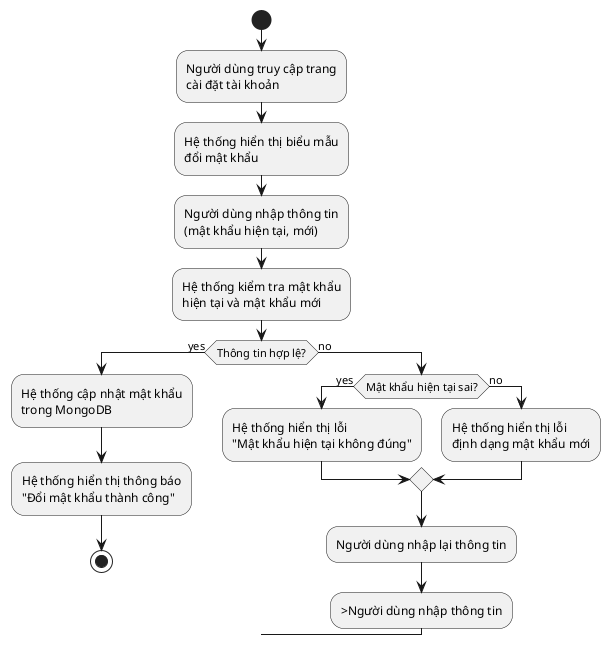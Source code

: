@startuml
start
:Người dùng truy cập trang\ncài đặt tài khoản;
:Hệ thống hiển thị biểu mẫu\nđổi mật khẩu;
:Người dùng nhập thông tin\n(mật khẩu hiện tại, mới);
:Hệ thống kiểm tra mật khẩu\nhiện tại và mật khẩu mới;

if (Thông tin hợp lệ?) then (yes)
    :Hệ thống cập nhật mật khẩu\ntrong MongoDB;
    :Hệ thống hiển thị thông báo\n"Đổi mật khẩu thành công";
    stop
else (no)
    if (Mật khẩu hiện tại sai?) then (yes)
        :Hệ thống hiển thị lỗi\n"Mật khẩu hiện tại không đúng";
    else (no)
        :Hệ thống hiển thị lỗi\nđịnh dạng mật khẩu mới;
    endif
    :Người dùng nhập lại thông tin;
    ->Người dùng nhập thông tin
endif

@enduml